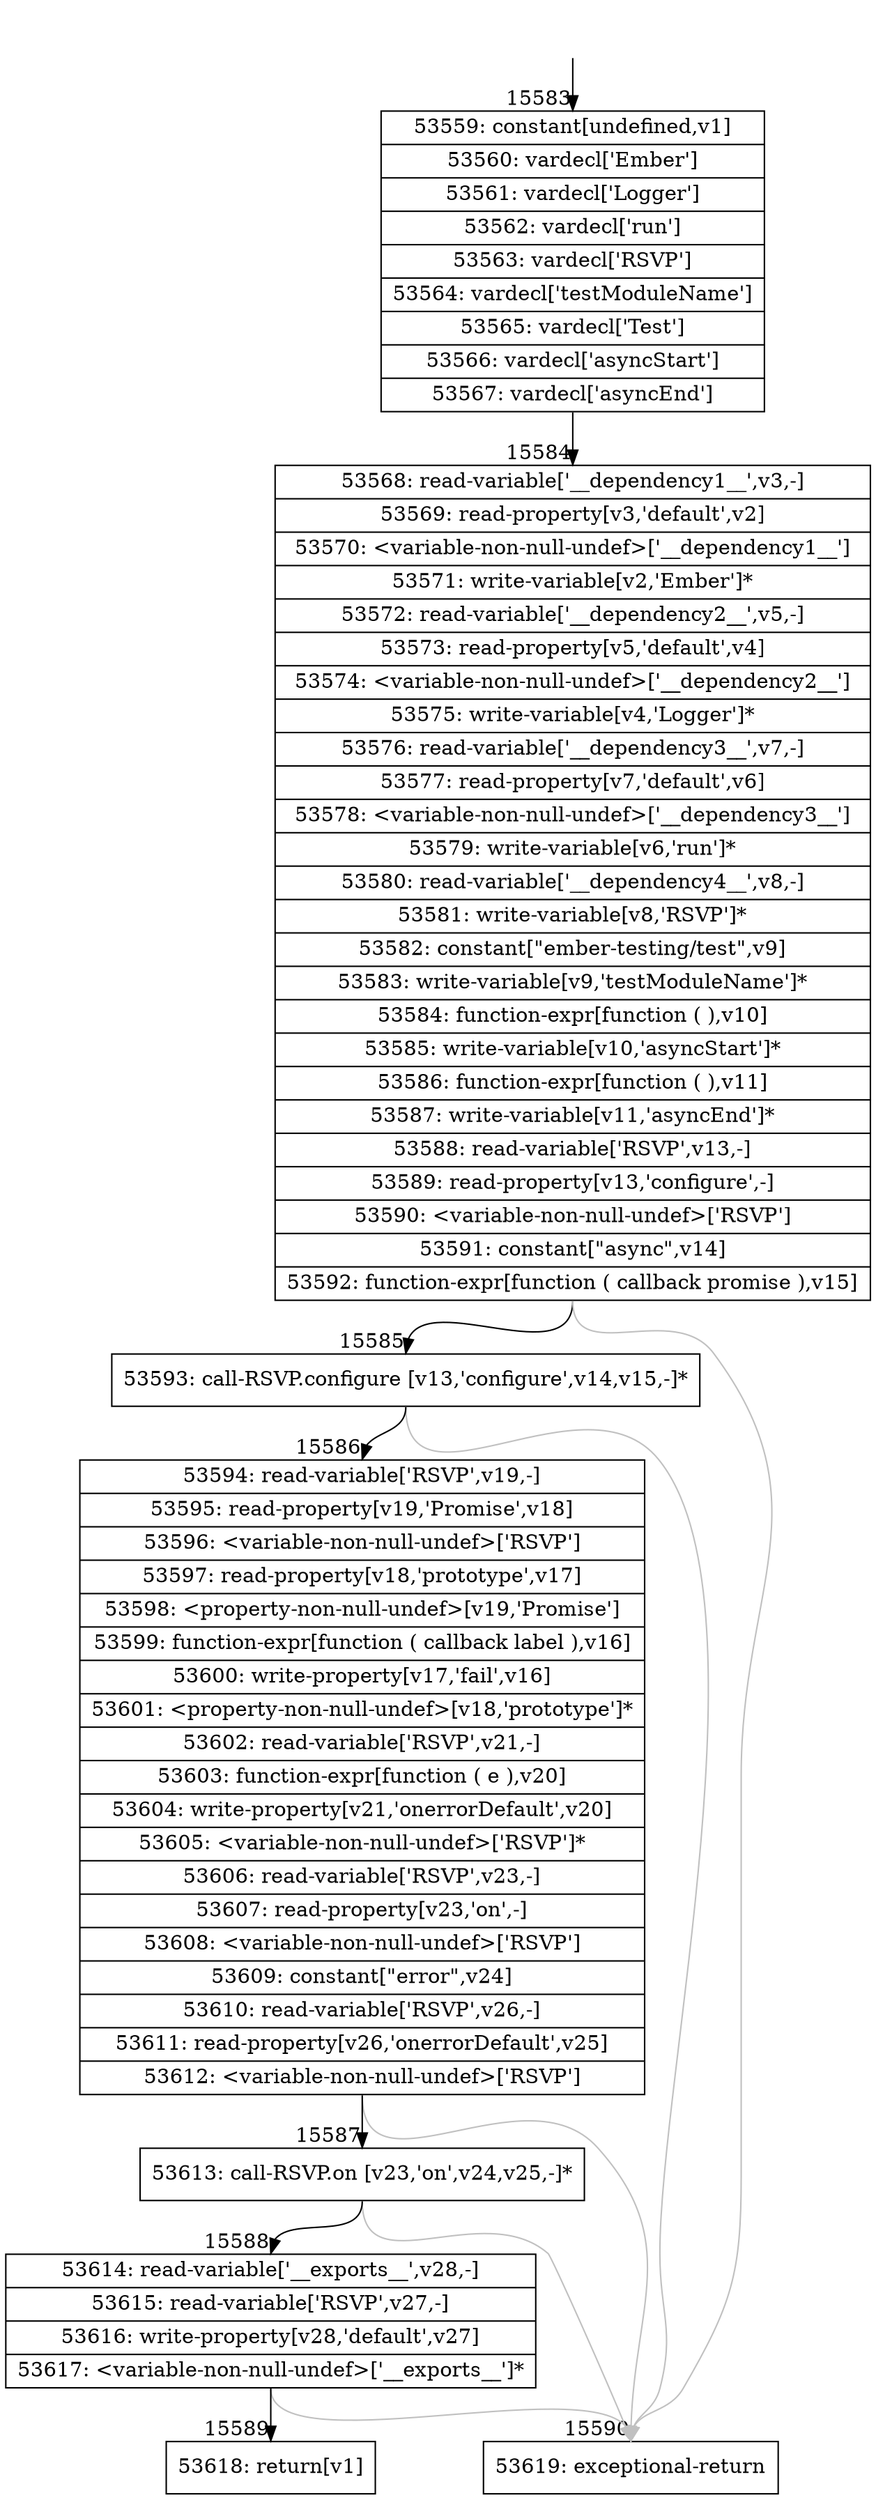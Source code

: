 digraph {
rankdir="TD"
BB_entry1311[shape=none,label=""];
BB_entry1311 -> BB15583 [tailport=s, headport=n, headlabel="    15583"]
BB15583 [shape=record label="{53559: constant[undefined,v1]|53560: vardecl['Ember']|53561: vardecl['Logger']|53562: vardecl['run']|53563: vardecl['RSVP']|53564: vardecl['testModuleName']|53565: vardecl['Test']|53566: vardecl['asyncStart']|53567: vardecl['asyncEnd']}" ] 
BB15583 -> BB15584 [tailport=s, headport=n, headlabel="      15584"]
BB15584 [shape=record label="{53568: read-variable['__dependency1__',v3,-]|53569: read-property[v3,'default',v2]|53570: \<variable-non-null-undef\>['__dependency1__']|53571: write-variable[v2,'Ember']*|53572: read-variable['__dependency2__',v5,-]|53573: read-property[v5,'default',v4]|53574: \<variable-non-null-undef\>['__dependency2__']|53575: write-variable[v4,'Logger']*|53576: read-variable['__dependency3__',v7,-]|53577: read-property[v7,'default',v6]|53578: \<variable-non-null-undef\>['__dependency3__']|53579: write-variable[v6,'run']*|53580: read-variable['__dependency4__',v8,-]|53581: write-variable[v8,'RSVP']*|53582: constant[\"ember-testing/test\",v9]|53583: write-variable[v9,'testModuleName']*|53584: function-expr[function ( ),v10]|53585: write-variable[v10,'asyncStart']*|53586: function-expr[function ( ),v11]|53587: write-variable[v11,'asyncEnd']*|53588: read-variable['RSVP',v13,-]|53589: read-property[v13,'configure',-]|53590: \<variable-non-null-undef\>['RSVP']|53591: constant[\"async\",v14]|53592: function-expr[function ( callback promise ),v15]}" ] 
BB15584 -> BB15585 [tailport=s, headport=n, headlabel="      15585"]
BB15584 -> BB15590 [tailport=s, headport=n, color=gray, headlabel="      15590"]
BB15585 [shape=record label="{53593: call-RSVP.configure [v13,'configure',v14,v15,-]*}" ] 
BB15585 -> BB15586 [tailport=s, headport=n, headlabel="      15586"]
BB15585 -> BB15590 [tailport=s, headport=n, color=gray]
BB15586 [shape=record label="{53594: read-variable['RSVP',v19,-]|53595: read-property[v19,'Promise',v18]|53596: \<variable-non-null-undef\>['RSVP']|53597: read-property[v18,'prototype',v17]|53598: \<property-non-null-undef\>[v19,'Promise']|53599: function-expr[function ( callback label ),v16]|53600: write-property[v17,'fail',v16]|53601: \<property-non-null-undef\>[v18,'prototype']*|53602: read-variable['RSVP',v21,-]|53603: function-expr[function ( e ),v20]|53604: write-property[v21,'onerrorDefault',v20]|53605: \<variable-non-null-undef\>['RSVP']*|53606: read-variable['RSVP',v23,-]|53607: read-property[v23,'on',-]|53608: \<variable-non-null-undef\>['RSVP']|53609: constant[\"error\",v24]|53610: read-variable['RSVP',v26,-]|53611: read-property[v26,'onerrorDefault',v25]|53612: \<variable-non-null-undef\>['RSVP']}" ] 
BB15586 -> BB15587 [tailport=s, headport=n, headlabel="      15587"]
BB15586 -> BB15590 [tailport=s, headport=n, color=gray]
BB15587 [shape=record label="{53613: call-RSVP.on [v23,'on',v24,v25,-]*}" ] 
BB15587 -> BB15588 [tailport=s, headport=n, headlabel="      15588"]
BB15587 -> BB15590 [tailport=s, headport=n, color=gray]
BB15588 [shape=record label="{53614: read-variable['__exports__',v28,-]|53615: read-variable['RSVP',v27,-]|53616: write-property[v28,'default',v27]|53617: \<variable-non-null-undef\>['__exports__']*}" ] 
BB15588 -> BB15589 [tailport=s, headport=n, headlabel="      15589"]
BB15588 -> BB15590 [tailport=s, headport=n, color=gray]
BB15589 [shape=record label="{53618: return[v1]}" ] 
BB15590 [shape=record label="{53619: exceptional-return}" ] 
//#$~ 28693
}
